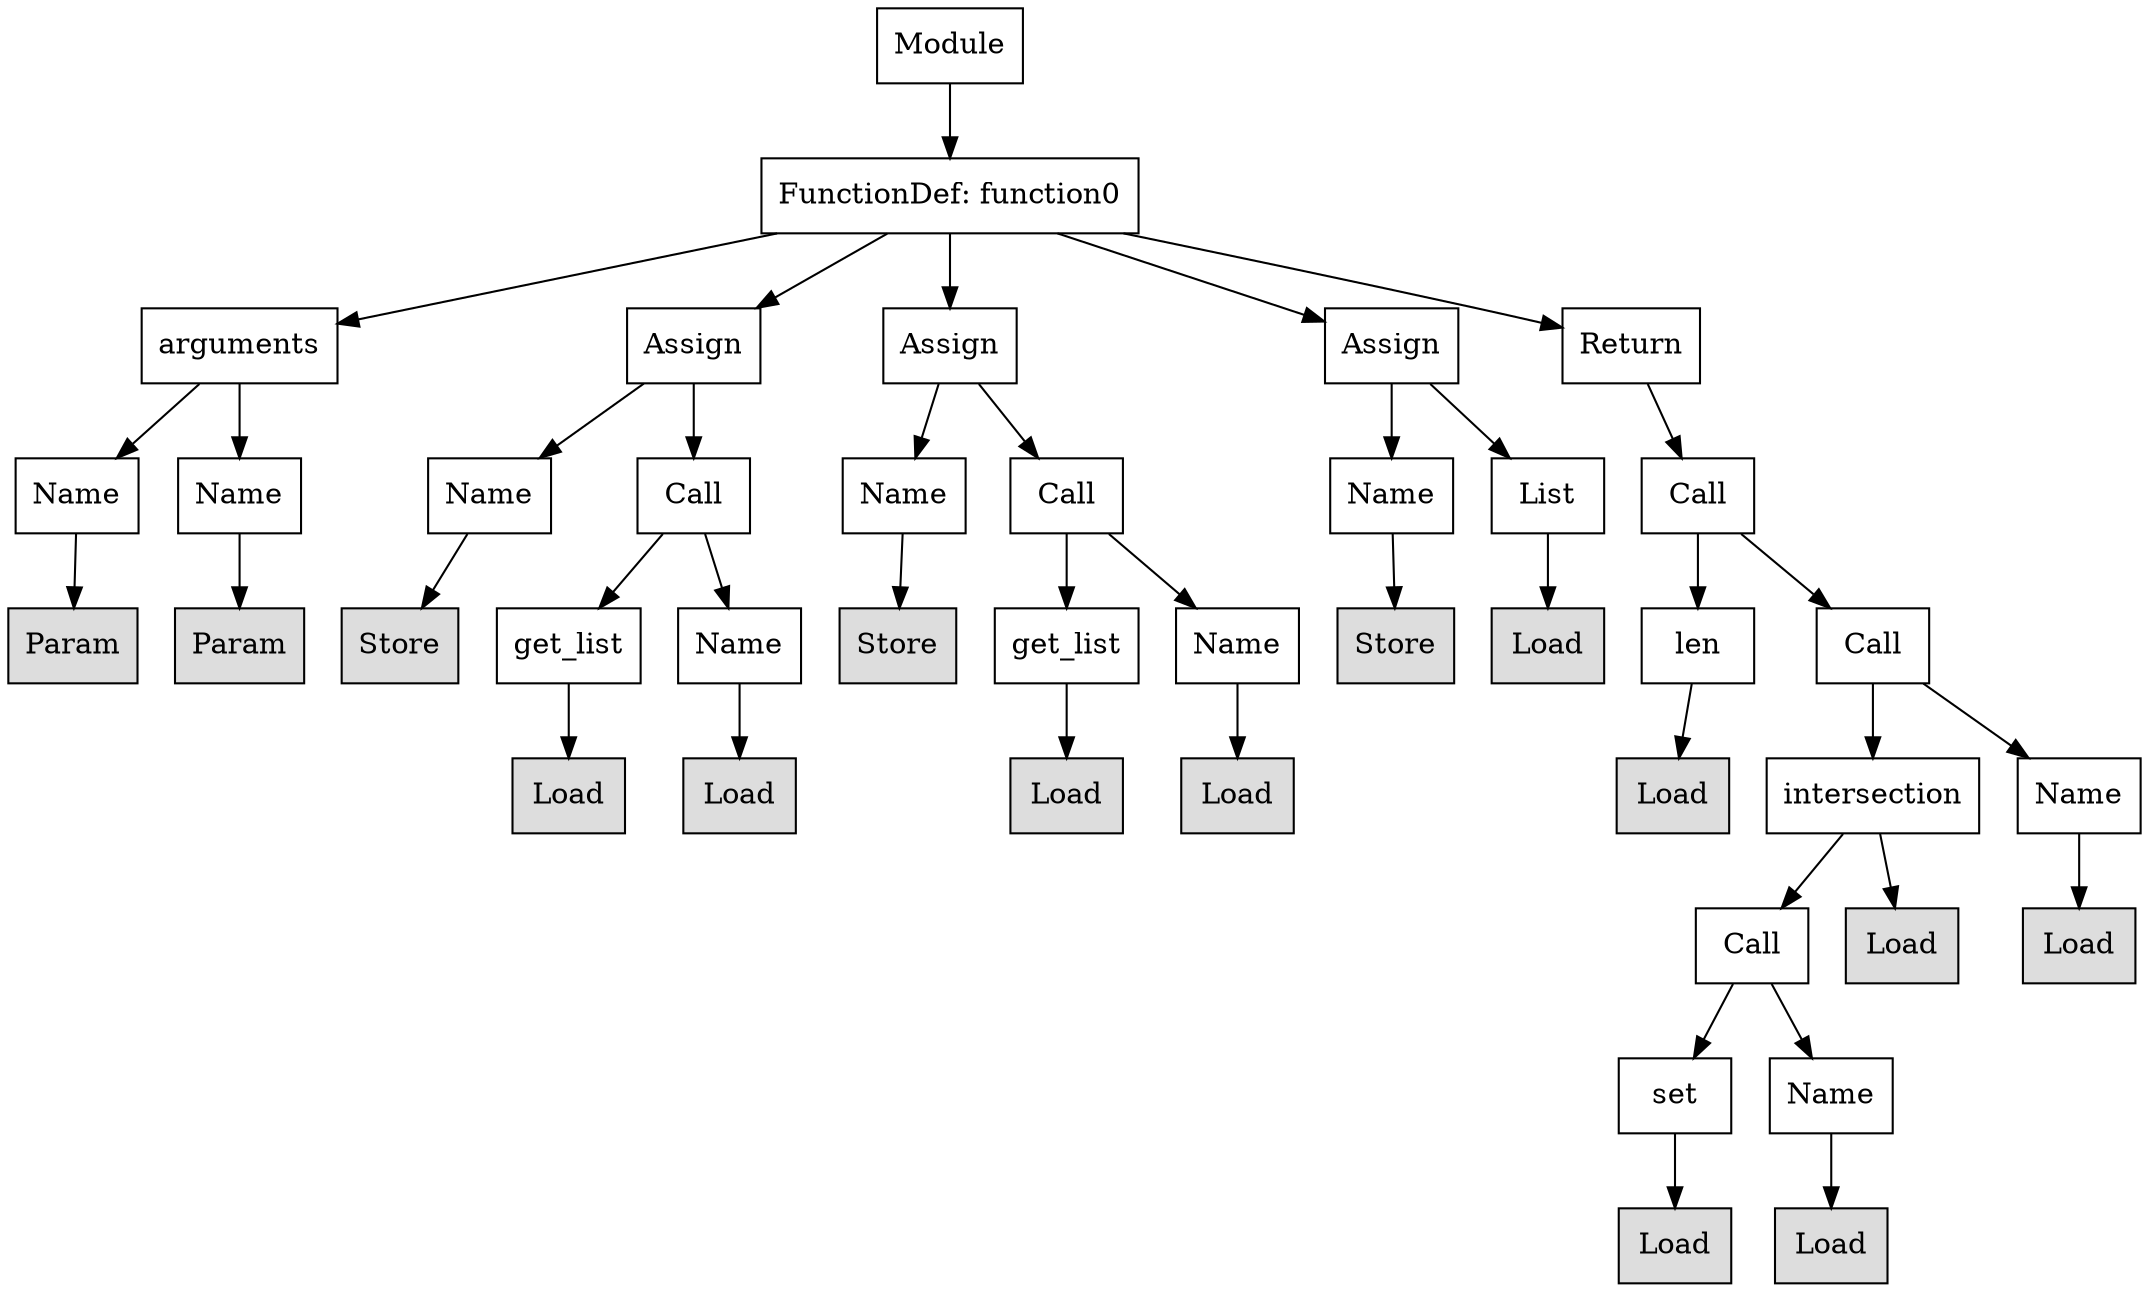 digraph G {
n0 [shape=rect, label="Module"];
n1 [shape=rect, label="FunctionDef: function0"];
n2 [shape=rect, label="arguments"];
n3 [shape=rect, label="Assign"];
n4 [shape=rect, label="Assign"];
n5 [shape=rect, label="Assign"];
n6 [shape=rect, label="Return"];
n7 [shape=rect, label="Name"];
n8 [shape=rect, label="Name"];
n9 [shape=rect, label="Name"];
n10 [shape=rect, label="Call"];
n11 [shape=rect, label="Name"];
n12 [shape=rect, label="Call"];
n13 [shape=rect, label="Name"];
n14 [shape=rect, label="List"];
n15 [shape=rect, label="Call"];
n16 [shape=rect, label="Param" style="filled" fillcolor="#dddddd"];
n17 [shape=rect, label="Param" style="filled" fillcolor="#dddddd"];
n18 [shape=rect, label="Store" style="filled" fillcolor="#dddddd"];
n19 [shape=rect, label="get_list"];
n20 [shape=rect, label="Name"];
n21 [shape=rect, label="Store" style="filled" fillcolor="#dddddd"];
n22 [shape=rect, label="get_list"];
n23 [shape=rect, label="Name"];
n24 [shape=rect, label="Store" style="filled" fillcolor="#dddddd"];
n25 [shape=rect, label="Load" style="filled" fillcolor="#dddddd"];
n26 [shape=rect, label="len"];
n27 [shape=rect, label="Call"];
n28 [shape=rect, label="Load" style="filled" fillcolor="#dddddd"];
n29 [shape=rect, label="Load" style="filled" fillcolor="#dddddd"];
n30 [shape=rect, label="Load" style="filled" fillcolor="#dddddd"];
n31 [shape=rect, label="Load" style="filled" fillcolor="#dddddd"];
n32 [shape=rect, label="Load" style="filled" fillcolor="#dddddd"];
n33 [shape=rect, label="intersection"];
n34 [shape=rect, label="Name"];
n35 [shape=rect, label="Call"];
n36 [shape=rect, label="Load" style="filled" fillcolor="#dddddd"];
n37 [shape=rect, label="Load" style="filled" fillcolor="#dddddd"];
n38 [shape=rect, label="set"];
n39 [shape=rect, label="Name"];
n40 [shape=rect, label="Load" style="filled" fillcolor="#dddddd"];
n41 [shape=rect, label="Load" style="filled" fillcolor="#dddddd"];
n0 -> n1;
n1 -> n2;
n1 -> n3;
n1 -> n4;
n1 -> n5;
n1 -> n6;
n2 -> n7;
n2 -> n8;
n3 -> n9;
n3 -> n10;
n4 -> n11;
n4 -> n12;
n5 -> n13;
n5 -> n14;
n6 -> n15;
n7 -> n16;
n8 -> n17;
n9 -> n18;
n10 -> n19;
n10 -> n20;
n11 -> n21;
n12 -> n22;
n12 -> n23;
n13 -> n24;
n14 -> n25;
n15 -> n26;
n15 -> n27;
n19 -> n28;
n20 -> n29;
n22 -> n30;
n23 -> n31;
n26 -> n32;
n27 -> n33;
n27 -> n34;
n33 -> n35;
n33 -> n36;
n34 -> n37;
n35 -> n38;
n35 -> n39;
n38 -> n40;
n39 -> n41;
}
